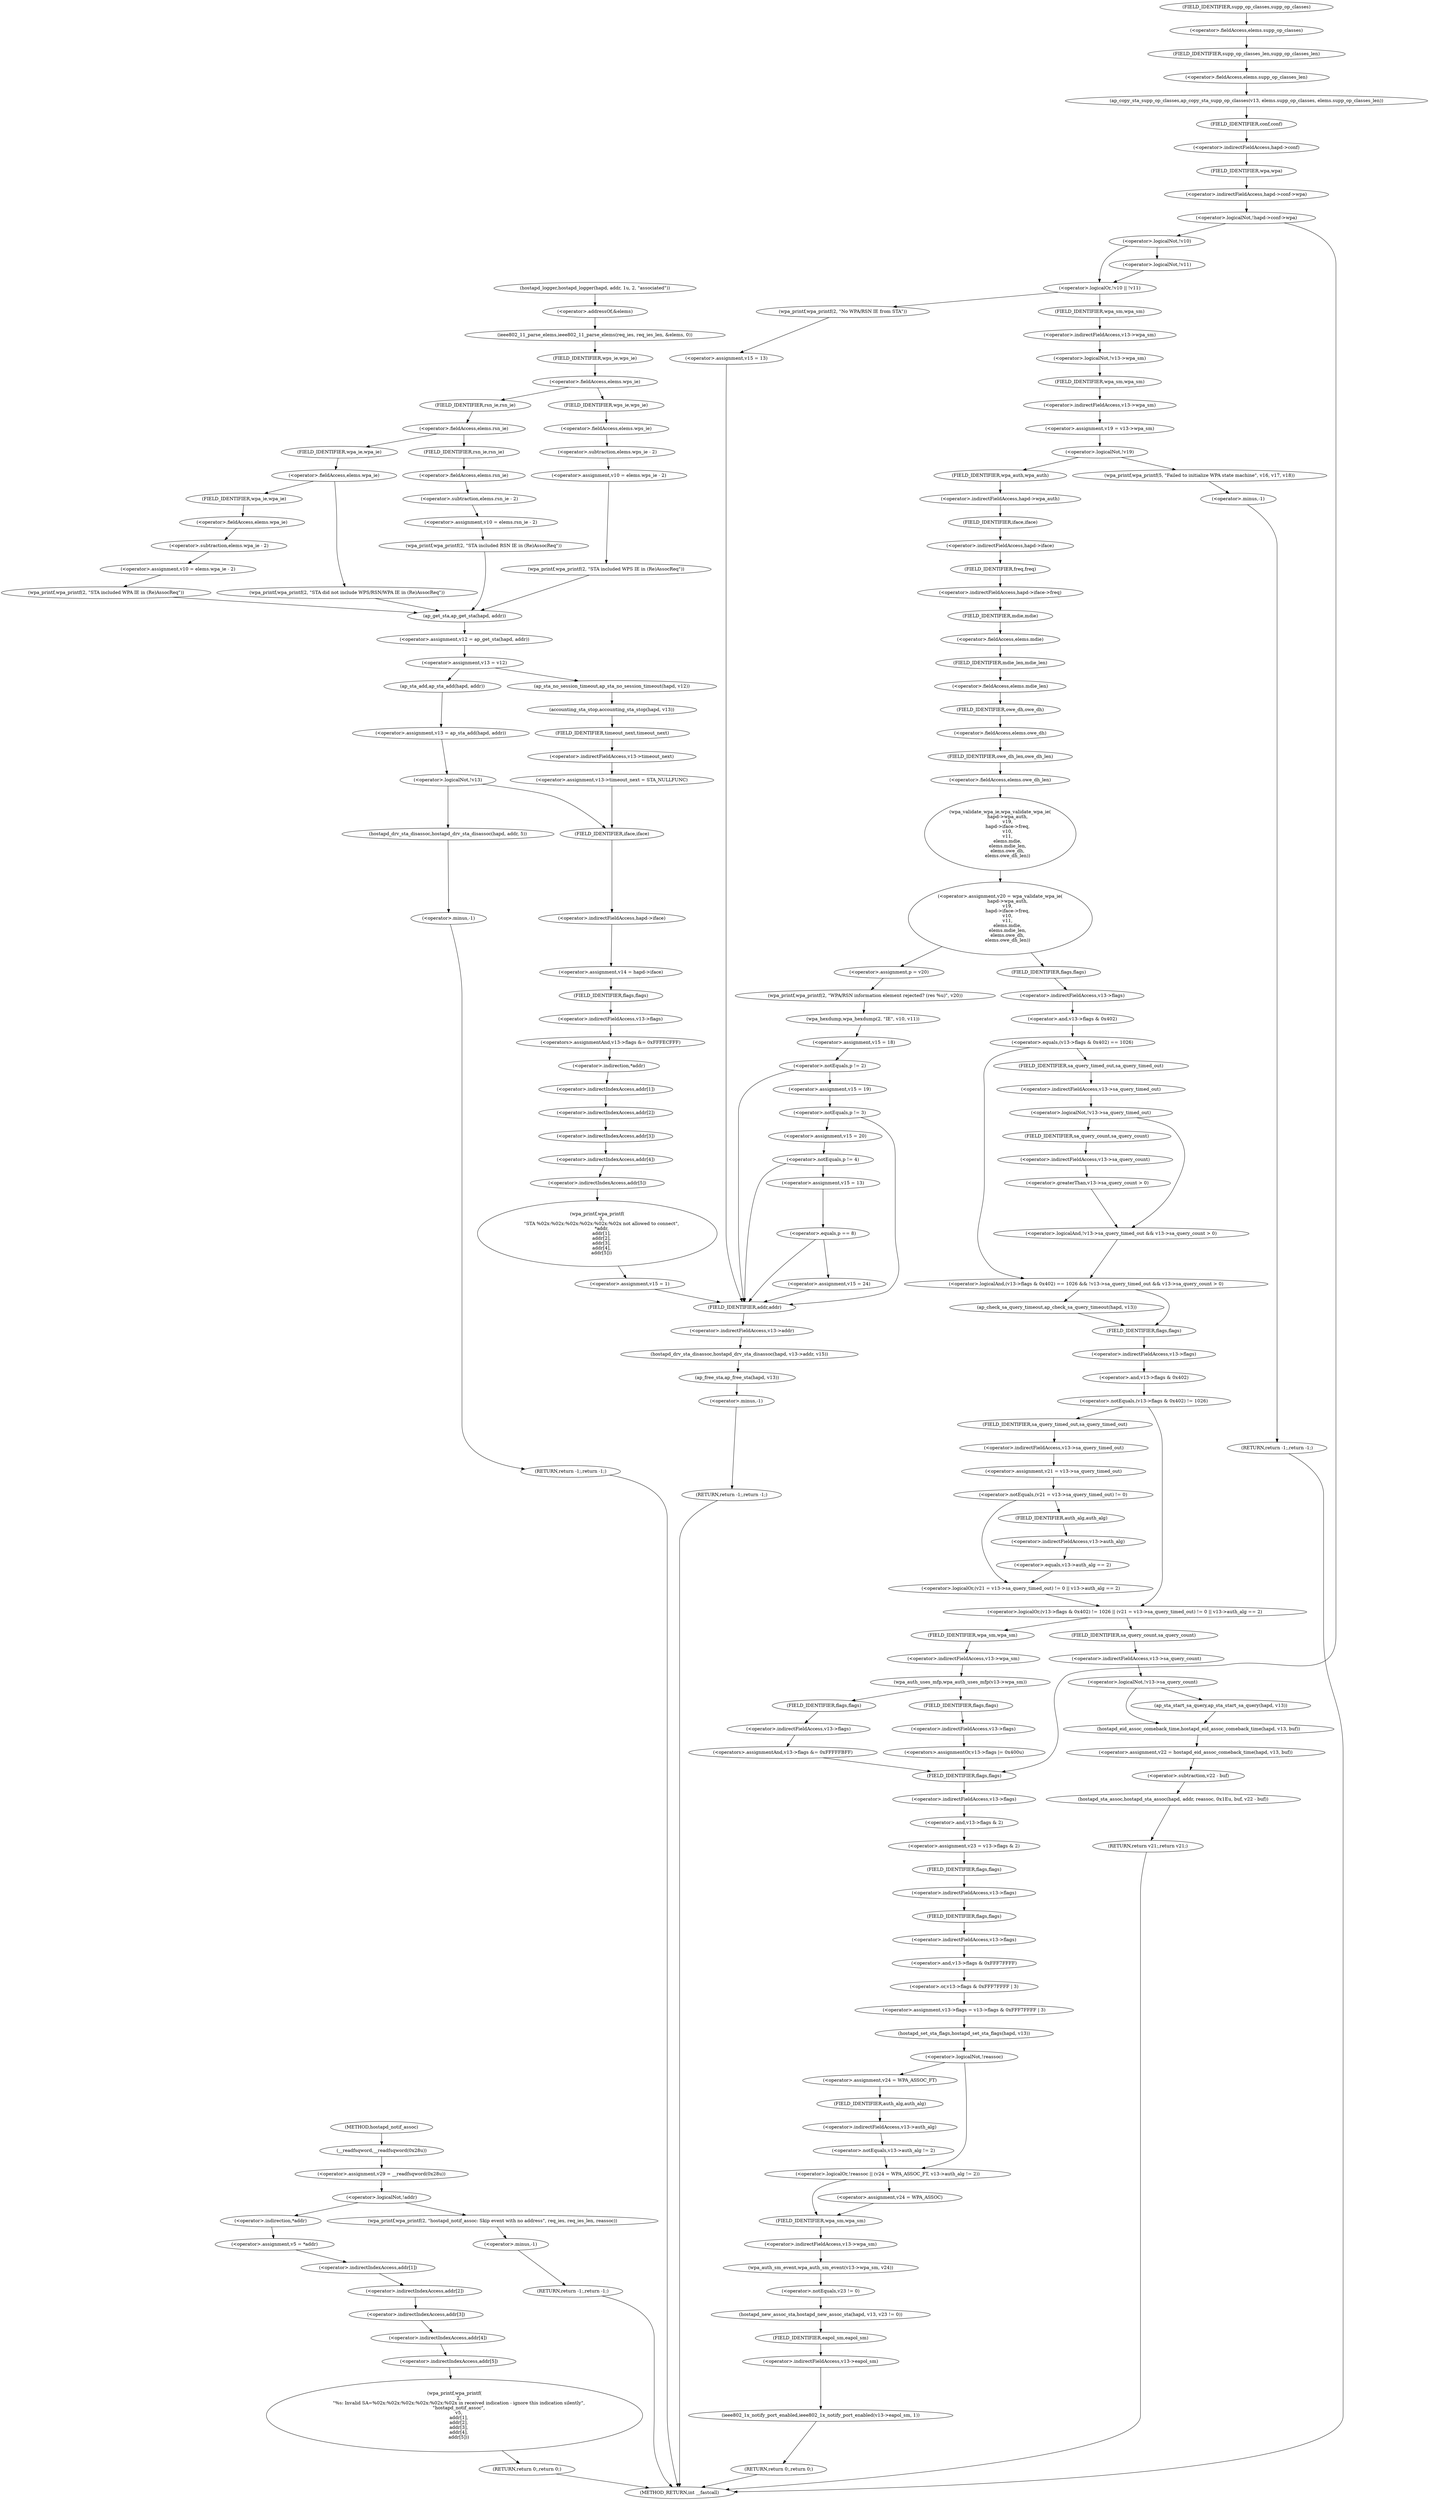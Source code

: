 digraph hostapd_notif_assoc {  
"1000148" [label = "(<operator>.assignment,v29 = __readfsqword(0x28u))" ]
"1000150" [label = "(__readfsqword,__readfsqword(0x28u))" ]
"1000153" [label = "(<operator>.logicalNot,!addr)" ]
"1000156" [label = "(wpa_printf,wpa_printf(2, \"hostapd_notif_assoc: Skip event with no address\", req_ies, req_ies_len, reassoc))" ]
"1000162" [label = "(RETURN,return -1;,return -1;)" ]
"1000163" [label = "(<operator>.minus,-1)" ]
"1000165" [label = "(<operator>.assignment,v5 = *addr)" ]
"1000167" [label = "(<operator>.indirection,*addr)" ]
"1000170" [label = "(wpa_printf,wpa_printf(\n      2,\n      \"%s: Invalid SA=%02x:%02x:%02x:%02x:%02x:%02x in received indication - ignore this indication silently\",\n      \"hostapd_notif_assoc\",\n      v5,\n      addr[1],\n      addr[2],\n      addr[3],\n      addr[4],\n      addr[5]))" ]
"1000175" [label = "(<operator>.indirectIndexAccess,addr[1])" ]
"1000178" [label = "(<operator>.indirectIndexAccess,addr[2])" ]
"1000181" [label = "(<operator>.indirectIndexAccess,addr[3])" ]
"1000184" [label = "(<operator>.indirectIndexAccess,addr[4])" ]
"1000187" [label = "(<operator>.indirectIndexAccess,addr[5])" ]
"1000190" [label = "(RETURN,return 0;,return 0;)" ]
"1000192" [label = "(hostapd_logger,hostapd_logger(hapd, addr, 1u, 2, \"associated\"))" ]
"1000198" [label = "(ieee802_11_parse_elems,ieee802_11_parse_elems(req_ies, req_ies_len, &elems, 0))" ]
"1000201" [label = "(<operator>.addressOf,&elems)" ]
"1000205" [label = "(<operator>.fieldAccess,elems.wps_ie)" ]
"1000207" [label = "(FIELD_IDENTIFIER,wps_ie,wps_ie)" ]
"1000209" [label = "(<operator>.assignment,v10 = elems.wps_ie - 2)" ]
"1000211" [label = "(<operator>.subtraction,elems.wps_ie - 2)" ]
"1000212" [label = "(<operator>.fieldAccess,elems.wps_ie)" ]
"1000214" [label = "(FIELD_IDENTIFIER,wps_ie,wps_ie)" ]
"1000217" [label = "(wpa_printf,wpa_printf(2, \"STA included WPS IE in (Re)AssocReq\"))" ]
"1000222" [label = "(<operator>.fieldAccess,elems.rsn_ie)" ]
"1000224" [label = "(FIELD_IDENTIFIER,rsn_ie,rsn_ie)" ]
"1000226" [label = "(<operator>.assignment,v10 = elems.rsn_ie - 2)" ]
"1000228" [label = "(<operator>.subtraction,elems.rsn_ie - 2)" ]
"1000229" [label = "(<operator>.fieldAccess,elems.rsn_ie)" ]
"1000231" [label = "(FIELD_IDENTIFIER,rsn_ie,rsn_ie)" ]
"1000234" [label = "(wpa_printf,wpa_printf(2, \"STA included RSN IE in (Re)AssocReq\"))" ]
"1000239" [label = "(<operator>.fieldAccess,elems.wpa_ie)" ]
"1000241" [label = "(FIELD_IDENTIFIER,wpa_ie,wpa_ie)" ]
"1000243" [label = "(<operator>.assignment,v10 = elems.wpa_ie - 2)" ]
"1000245" [label = "(<operator>.subtraction,elems.wpa_ie - 2)" ]
"1000246" [label = "(<operator>.fieldAccess,elems.wpa_ie)" ]
"1000248" [label = "(FIELD_IDENTIFIER,wpa_ie,wpa_ie)" ]
"1000251" [label = "(wpa_printf,wpa_printf(2, \"STA included WPA IE in (Re)AssocReq\"))" ]
"1000258" [label = "(wpa_printf,wpa_printf(2, \"STA did not include WPS/RSN/WPA IE in (Re)AssocReq\"))" ]
"1000261" [label = "(<operator>.assignment,v12 = ap_get_sta(hapd, addr))" ]
"1000263" [label = "(ap_get_sta,ap_get_sta(hapd, addr))" ]
"1000266" [label = "(<operator>.assignment,v13 = v12)" ]
"1000272" [label = "(ap_sta_no_session_timeout,ap_sta_no_session_timeout(hapd, v12))" ]
"1000275" [label = "(accounting_sta_stop,accounting_sta_stop(hapd, v13))" ]
"1000278" [label = "(<operator>.assignment,v13->timeout_next = STA_NULLFUNC)" ]
"1000279" [label = "(<operator>.indirectFieldAccess,v13->timeout_next)" ]
"1000281" [label = "(FIELD_IDENTIFIER,timeout_next,timeout_next)" ]
"1000285" [label = "(<operator>.assignment,v13 = ap_sta_add(hapd, addr))" ]
"1000287" [label = "(ap_sta_add,ap_sta_add(hapd, addr))" ]
"1000291" [label = "(<operator>.logicalNot,!v13)" ]
"1000294" [label = "(hostapd_drv_sta_disassoc,hostapd_drv_sta_disassoc(hapd, addr, 5))" ]
"1000298" [label = "(RETURN,return -1;,return -1;)" ]
"1000299" [label = "(<operator>.minus,-1)" ]
"1000301" [label = "(<operator>.assignment,v14 = hapd->iface)" ]
"1000303" [label = "(<operator>.indirectFieldAccess,hapd->iface)" ]
"1000305" [label = "(FIELD_IDENTIFIER,iface,iface)" ]
"1000306" [label = "(<operators>.assignmentAnd,v13->flags &= 0xFFFECFFF)" ]
"1000307" [label = "(<operator>.indirectFieldAccess,v13->flags)" ]
"1000309" [label = "(FIELD_IDENTIFIER,flags,flags)" ]
"1000312" [label = "(wpa_printf,wpa_printf(\n      3,\n      \"STA %02x:%02x:%02x:%02x:%02x:%02x not allowed to connect\",\n      *addr,\n      addr[1],\n      addr[2],\n      addr[3],\n      addr[4],\n      addr[5]))" ]
"1000315" [label = "(<operator>.indirection,*addr)" ]
"1000317" [label = "(<operator>.indirectIndexAccess,addr[1])" ]
"1000320" [label = "(<operator>.indirectIndexAccess,addr[2])" ]
"1000323" [label = "(<operator>.indirectIndexAccess,addr[3])" ]
"1000326" [label = "(<operator>.indirectIndexAccess,addr[4])" ]
"1000329" [label = "(<operator>.indirectIndexAccess,addr[5])" ]
"1000332" [label = "(<operator>.assignment,v15 = 1)" ]
"1000336" [label = "(hostapd_drv_sta_disassoc,hostapd_drv_sta_disassoc(hapd, v13->addr, v15))" ]
"1000338" [label = "(<operator>.indirectFieldAccess,v13->addr)" ]
"1000340" [label = "(FIELD_IDENTIFIER,addr,addr)" ]
"1000342" [label = "(ap_free_sta,ap_free_sta(hapd, v13))" ]
"1000345" [label = "(RETURN,return -1;,return -1;)" ]
"1000346" [label = "(<operator>.minus,-1)" ]
"1000348" [label = "(ap_copy_sta_supp_op_classes,ap_copy_sta_supp_op_classes(v13, elems.supp_op_classes, elems.supp_op_classes_len))" ]
"1000350" [label = "(<operator>.fieldAccess,elems.supp_op_classes)" ]
"1000352" [label = "(FIELD_IDENTIFIER,supp_op_classes,supp_op_classes)" ]
"1000353" [label = "(<operator>.fieldAccess,elems.supp_op_classes_len)" ]
"1000355" [label = "(FIELD_IDENTIFIER,supp_op_classes_len,supp_op_classes_len)" ]
"1000357" [label = "(<operator>.logicalNot,!hapd->conf->wpa)" ]
"1000358" [label = "(<operator>.indirectFieldAccess,hapd->conf->wpa)" ]
"1000359" [label = "(<operator>.indirectFieldAccess,hapd->conf)" ]
"1000361" [label = "(FIELD_IDENTIFIER,conf,conf)" ]
"1000362" [label = "(FIELD_IDENTIFIER,wpa,wpa)" ]
"1000365" [label = "(<operator>.assignment,v23 = v13->flags & 2)" ]
"1000367" [label = "(<operator>.and,v13->flags & 2)" ]
"1000368" [label = "(<operator>.indirectFieldAccess,v13->flags)" ]
"1000370" [label = "(FIELD_IDENTIFIER,flags,flags)" ]
"1000372" [label = "(<operator>.assignment,v13->flags = v13->flags & 0xFFF7FFFF | 3)" ]
"1000373" [label = "(<operator>.indirectFieldAccess,v13->flags)" ]
"1000375" [label = "(FIELD_IDENTIFIER,flags,flags)" ]
"1000376" [label = "(<operator>.or,v13->flags & 0xFFF7FFFF | 3)" ]
"1000377" [label = "(<operator>.and,v13->flags & 0xFFF7FFFF)" ]
"1000378" [label = "(<operator>.indirectFieldAccess,v13->flags)" ]
"1000380" [label = "(FIELD_IDENTIFIER,flags,flags)" ]
"1000383" [label = "(hostapd_set_sta_flags,hostapd_set_sta_flags(hapd, v13))" ]
"1000387" [label = "(<operator>.logicalOr,!reassoc || (v24 = WPA_ASSOC_FT, v13->auth_alg != 2))" ]
"1000388" [label = "(<operator>.logicalNot,!reassoc)" ]
"1000391" [label = "(<operator>.assignment,v24 = WPA_ASSOC_FT)" ]
"1000394" [label = "(<operator>.notEquals,v13->auth_alg != 2)" ]
"1000395" [label = "(<operator>.indirectFieldAccess,v13->auth_alg)" ]
"1000397" [label = "(FIELD_IDENTIFIER,auth_alg,auth_alg)" ]
"1000399" [label = "(<operator>.assignment,v24 = WPA_ASSOC)" ]
"1000402" [label = "(wpa_auth_sm_event,wpa_auth_sm_event(v13->wpa_sm, v24))" ]
"1000403" [label = "(<operator>.indirectFieldAccess,v13->wpa_sm)" ]
"1000405" [label = "(FIELD_IDENTIFIER,wpa_sm,wpa_sm)" ]
"1000407" [label = "(hostapd_new_assoc_sta,hostapd_new_assoc_sta(hapd, v13, v23 != 0))" ]
"1000410" [label = "(<operator>.notEquals,v23 != 0)" ]
"1000413" [label = "(ieee802_1x_notify_port_enabled,ieee802_1x_notify_port_enabled(v13->eapol_sm, 1))" ]
"1000414" [label = "(<operator>.indirectFieldAccess,v13->eapol_sm)" ]
"1000416" [label = "(FIELD_IDENTIFIER,eapol_sm,eapol_sm)" ]
"1000418" [label = "(RETURN,return 0;,return 0;)" ]
"1000421" [label = "(<operator>.logicalOr,!v10 || !v11)" ]
"1000422" [label = "(<operator>.logicalNot,!v10)" ]
"1000424" [label = "(<operator>.logicalNot,!v11)" ]
"1000427" [label = "(wpa_printf,wpa_printf(2, \"No WPA/RSN IE from STA\"))" ]
"1000430" [label = "(<operator>.assignment,v15 = 13)" ]
"1000435" [label = "(<operator>.logicalNot,!v13->wpa_sm)" ]
"1000436" [label = "(<operator>.indirectFieldAccess,v13->wpa_sm)" ]
"1000438" [label = "(FIELD_IDENTIFIER,wpa_sm,wpa_sm)" ]
"1000439" [label = "(<operator>.assignment,v19 = v13->wpa_sm)" ]
"1000441" [label = "(<operator>.indirectFieldAccess,v13->wpa_sm)" ]
"1000443" [label = "(FIELD_IDENTIFIER,wpa_sm,wpa_sm)" ]
"1000445" [label = "(<operator>.logicalNot,!v19)" ]
"1000448" [label = "(wpa_printf,wpa_printf(5, \"Failed to initialize WPA state machine\", v16, v17, v18))" ]
"1000454" [label = "(RETURN,return -1;,return -1;)" ]
"1000455" [label = "(<operator>.minus,-1)" ]
"1000457" [label = "(<operator>.assignment,v20 = wpa_validate_wpa_ie(\n          hapd->wpa_auth,\n          v19,\n          hapd->iface->freq,\n          v10,\n          v11,\n          elems.mdie,\n          elems.mdie_len,\n          elems.owe_dh,\n          elems.owe_dh_len))" ]
"1000459" [label = "(wpa_validate_wpa_ie,wpa_validate_wpa_ie(\n          hapd->wpa_auth,\n          v19,\n          hapd->iface->freq,\n          v10,\n          v11,\n          elems.mdie,\n          elems.mdie_len,\n          elems.owe_dh,\n          elems.owe_dh_len))" ]
"1000460" [label = "(<operator>.indirectFieldAccess,hapd->wpa_auth)" ]
"1000462" [label = "(FIELD_IDENTIFIER,wpa_auth,wpa_auth)" ]
"1000464" [label = "(<operator>.indirectFieldAccess,hapd->iface->freq)" ]
"1000465" [label = "(<operator>.indirectFieldAccess,hapd->iface)" ]
"1000467" [label = "(FIELD_IDENTIFIER,iface,iface)" ]
"1000468" [label = "(FIELD_IDENTIFIER,freq,freq)" ]
"1000471" [label = "(<operator>.fieldAccess,elems.mdie)" ]
"1000473" [label = "(FIELD_IDENTIFIER,mdie,mdie)" ]
"1000474" [label = "(<operator>.fieldAccess,elems.mdie_len)" ]
"1000476" [label = "(FIELD_IDENTIFIER,mdie_len,mdie_len)" ]
"1000477" [label = "(<operator>.fieldAccess,elems.owe_dh)" ]
"1000479" [label = "(FIELD_IDENTIFIER,owe_dh,owe_dh)" ]
"1000480" [label = "(<operator>.fieldAccess,elems.owe_dh_len)" ]
"1000482" [label = "(FIELD_IDENTIFIER,owe_dh_len,owe_dh_len)" ]
"1000486" [label = "(<operator>.assignment,p = v20)" ]
"1000489" [label = "(wpa_printf,wpa_printf(2, \"WPA/RSN information element rejected? (res %u)\", v20))" ]
"1000493" [label = "(wpa_hexdump,wpa_hexdump(2, \"IE\", v10, v11))" ]
"1000498" [label = "(<operator>.assignment,v15 = 18)" ]
"1000502" [label = "(<operator>.notEquals,p != 2)" ]
"1000506" [label = "(<operator>.assignment,v15 = 19)" ]
"1000510" [label = "(<operator>.notEquals,p != 3)" ]
"1000514" [label = "(<operator>.assignment,v15 = 20)" ]
"1000518" [label = "(<operator>.notEquals,p != 4)" ]
"1000522" [label = "(<operator>.assignment,v15 = 13)" ]
"1000526" [label = "(<operator>.equals,p == 8)" ]
"1000529" [label = "(<operator>.assignment,v15 = 24)" ]
"1000534" [label = "(<operator>.logicalAnd,(v13->flags & 0x402) == 1026 && !v13->sa_query_timed_out && v13->sa_query_count > 0)" ]
"1000535" [label = "(<operator>.equals,(v13->flags & 0x402) == 1026)" ]
"1000536" [label = "(<operator>.and,v13->flags & 0x402)" ]
"1000537" [label = "(<operator>.indirectFieldAccess,v13->flags)" ]
"1000539" [label = "(FIELD_IDENTIFIER,flags,flags)" ]
"1000542" [label = "(<operator>.logicalAnd,!v13->sa_query_timed_out && v13->sa_query_count > 0)" ]
"1000543" [label = "(<operator>.logicalNot,!v13->sa_query_timed_out)" ]
"1000544" [label = "(<operator>.indirectFieldAccess,v13->sa_query_timed_out)" ]
"1000546" [label = "(FIELD_IDENTIFIER,sa_query_timed_out,sa_query_timed_out)" ]
"1000547" [label = "(<operator>.greaterThan,v13->sa_query_count > 0)" ]
"1000548" [label = "(<operator>.indirectFieldAccess,v13->sa_query_count)" ]
"1000550" [label = "(FIELD_IDENTIFIER,sa_query_count,sa_query_count)" ]
"1000552" [label = "(ap_check_sa_query_timeout,ap_check_sa_query_timeout(hapd, v13))" ]
"1000556" [label = "(<operator>.logicalOr,(v13->flags & 0x402) != 1026 || (v21 = v13->sa_query_timed_out) != 0 || v13->auth_alg == 2)" ]
"1000557" [label = "(<operator>.notEquals,(v13->flags & 0x402) != 1026)" ]
"1000558" [label = "(<operator>.and,v13->flags & 0x402)" ]
"1000559" [label = "(<operator>.indirectFieldAccess,v13->flags)" ]
"1000561" [label = "(FIELD_IDENTIFIER,flags,flags)" ]
"1000564" [label = "(<operator>.logicalOr,(v21 = v13->sa_query_timed_out) != 0 || v13->auth_alg == 2)" ]
"1000565" [label = "(<operator>.notEquals,(v21 = v13->sa_query_timed_out) != 0)" ]
"1000566" [label = "(<operator>.assignment,v21 = v13->sa_query_timed_out)" ]
"1000568" [label = "(<operator>.indirectFieldAccess,v13->sa_query_timed_out)" ]
"1000570" [label = "(FIELD_IDENTIFIER,sa_query_timed_out,sa_query_timed_out)" ]
"1000572" [label = "(<operator>.equals,v13->auth_alg == 2)" ]
"1000573" [label = "(<operator>.indirectFieldAccess,v13->auth_alg)" ]
"1000575" [label = "(FIELD_IDENTIFIER,auth_alg,auth_alg)" ]
"1000579" [label = "(wpa_auth_uses_mfp,wpa_auth_uses_mfp(v13->wpa_sm))" ]
"1000580" [label = "(<operator>.indirectFieldAccess,v13->wpa_sm)" ]
"1000582" [label = "(FIELD_IDENTIFIER,wpa_sm,wpa_sm)" ]
"1000583" [label = "(<operators>.assignmentOr,v13->flags |= 0x400u)" ]
"1000584" [label = "(<operator>.indirectFieldAccess,v13->flags)" ]
"1000586" [label = "(FIELD_IDENTIFIER,flags,flags)" ]
"1000589" [label = "(<operators>.assignmentAnd,v13->flags &= 0xFFFFFBFF)" ]
"1000590" [label = "(<operator>.indirectFieldAccess,v13->flags)" ]
"1000592" [label = "(FIELD_IDENTIFIER,flags,flags)" ]
"1000596" [label = "(<operator>.logicalNot,!v13->sa_query_count)" ]
"1000597" [label = "(<operator>.indirectFieldAccess,v13->sa_query_count)" ]
"1000599" [label = "(FIELD_IDENTIFIER,sa_query_count,sa_query_count)" ]
"1000600" [label = "(ap_sta_start_sa_query,ap_sta_start_sa_query(hapd, v13))" ]
"1000603" [label = "(<operator>.assignment,v22 = hostapd_eid_assoc_comeback_time(hapd, v13, buf))" ]
"1000605" [label = "(hostapd_eid_assoc_comeback_time,hostapd_eid_assoc_comeback_time(hapd, v13, buf))" ]
"1000609" [label = "(hostapd_sta_assoc,hostapd_sta_assoc(hapd, addr, reassoc, 0x1Eu, buf, v22 - buf))" ]
"1000615" [label = "(<operator>.subtraction,v22 - buf)" ]
"1000618" [label = "(RETURN,return v21;,return v21;)" ]
"1000121" [label = "(METHOD,hostapd_notif_assoc)" ]
"1000620" [label = "(METHOD_RETURN,int __fastcall)" ]
  "1000148" -> "1000153" 
  "1000150" -> "1000148" 
  "1000153" -> "1000156" 
  "1000153" -> "1000167" 
  "1000156" -> "1000163" 
  "1000162" -> "1000620" 
  "1000163" -> "1000162" 
  "1000165" -> "1000175" 
  "1000167" -> "1000165" 
  "1000170" -> "1000190" 
  "1000175" -> "1000178" 
  "1000178" -> "1000181" 
  "1000181" -> "1000184" 
  "1000184" -> "1000187" 
  "1000187" -> "1000170" 
  "1000190" -> "1000620" 
  "1000192" -> "1000201" 
  "1000198" -> "1000207" 
  "1000201" -> "1000198" 
  "1000205" -> "1000214" 
  "1000205" -> "1000224" 
  "1000207" -> "1000205" 
  "1000209" -> "1000217" 
  "1000211" -> "1000209" 
  "1000212" -> "1000211" 
  "1000214" -> "1000212" 
  "1000217" -> "1000263" 
  "1000222" -> "1000231" 
  "1000222" -> "1000241" 
  "1000224" -> "1000222" 
  "1000226" -> "1000234" 
  "1000228" -> "1000226" 
  "1000229" -> "1000228" 
  "1000231" -> "1000229" 
  "1000234" -> "1000263" 
  "1000239" -> "1000248" 
  "1000239" -> "1000258" 
  "1000241" -> "1000239" 
  "1000243" -> "1000251" 
  "1000245" -> "1000243" 
  "1000246" -> "1000245" 
  "1000248" -> "1000246" 
  "1000251" -> "1000263" 
  "1000258" -> "1000263" 
  "1000261" -> "1000266" 
  "1000263" -> "1000261" 
  "1000266" -> "1000272" 
  "1000266" -> "1000287" 
  "1000272" -> "1000275" 
  "1000275" -> "1000281" 
  "1000278" -> "1000305" 
  "1000279" -> "1000278" 
  "1000281" -> "1000279" 
  "1000285" -> "1000291" 
  "1000287" -> "1000285" 
  "1000291" -> "1000294" 
  "1000291" -> "1000305" 
  "1000294" -> "1000299" 
  "1000298" -> "1000620" 
  "1000299" -> "1000298" 
  "1000301" -> "1000309" 
  "1000303" -> "1000301" 
  "1000305" -> "1000303" 
  "1000306" -> "1000315" 
  "1000307" -> "1000306" 
  "1000309" -> "1000307" 
  "1000312" -> "1000332" 
  "1000315" -> "1000317" 
  "1000317" -> "1000320" 
  "1000320" -> "1000323" 
  "1000323" -> "1000326" 
  "1000326" -> "1000329" 
  "1000329" -> "1000312" 
  "1000332" -> "1000340" 
  "1000336" -> "1000342" 
  "1000338" -> "1000336" 
  "1000340" -> "1000338" 
  "1000342" -> "1000346" 
  "1000345" -> "1000620" 
  "1000346" -> "1000345" 
  "1000348" -> "1000361" 
  "1000350" -> "1000355" 
  "1000352" -> "1000350" 
  "1000353" -> "1000348" 
  "1000355" -> "1000353" 
  "1000357" -> "1000370" 
  "1000357" -> "1000422" 
  "1000358" -> "1000357" 
  "1000359" -> "1000362" 
  "1000361" -> "1000359" 
  "1000362" -> "1000358" 
  "1000365" -> "1000375" 
  "1000367" -> "1000365" 
  "1000368" -> "1000367" 
  "1000370" -> "1000368" 
  "1000372" -> "1000383" 
  "1000373" -> "1000380" 
  "1000375" -> "1000373" 
  "1000376" -> "1000372" 
  "1000377" -> "1000376" 
  "1000378" -> "1000377" 
  "1000380" -> "1000378" 
  "1000383" -> "1000388" 
  "1000387" -> "1000399" 
  "1000387" -> "1000405" 
  "1000388" -> "1000387" 
  "1000388" -> "1000391" 
  "1000391" -> "1000397" 
  "1000394" -> "1000387" 
  "1000395" -> "1000394" 
  "1000397" -> "1000395" 
  "1000399" -> "1000405" 
  "1000402" -> "1000410" 
  "1000403" -> "1000402" 
  "1000405" -> "1000403" 
  "1000407" -> "1000416" 
  "1000410" -> "1000407" 
  "1000413" -> "1000418" 
  "1000414" -> "1000413" 
  "1000416" -> "1000414" 
  "1000418" -> "1000620" 
  "1000421" -> "1000427" 
  "1000421" -> "1000438" 
  "1000422" -> "1000421" 
  "1000422" -> "1000424" 
  "1000424" -> "1000421" 
  "1000427" -> "1000430" 
  "1000430" -> "1000340" 
  "1000435" -> "1000443" 
  "1000436" -> "1000435" 
  "1000438" -> "1000436" 
  "1000439" -> "1000445" 
  "1000441" -> "1000439" 
  "1000443" -> "1000441" 
  "1000445" -> "1000448" 
  "1000445" -> "1000462" 
  "1000448" -> "1000455" 
  "1000454" -> "1000620" 
  "1000455" -> "1000454" 
  "1000457" -> "1000486" 
  "1000457" -> "1000539" 
  "1000459" -> "1000457" 
  "1000460" -> "1000467" 
  "1000462" -> "1000460" 
  "1000464" -> "1000473" 
  "1000465" -> "1000468" 
  "1000467" -> "1000465" 
  "1000468" -> "1000464" 
  "1000471" -> "1000476" 
  "1000473" -> "1000471" 
  "1000474" -> "1000479" 
  "1000476" -> "1000474" 
  "1000477" -> "1000482" 
  "1000479" -> "1000477" 
  "1000480" -> "1000459" 
  "1000482" -> "1000480" 
  "1000486" -> "1000489" 
  "1000489" -> "1000493" 
  "1000493" -> "1000498" 
  "1000498" -> "1000502" 
  "1000502" -> "1000506" 
  "1000502" -> "1000340" 
  "1000506" -> "1000510" 
  "1000510" -> "1000514" 
  "1000510" -> "1000340" 
  "1000514" -> "1000518" 
  "1000518" -> "1000522" 
  "1000518" -> "1000340" 
  "1000522" -> "1000526" 
  "1000526" -> "1000529" 
  "1000526" -> "1000340" 
  "1000529" -> "1000340" 
  "1000534" -> "1000552" 
  "1000534" -> "1000561" 
  "1000535" -> "1000534" 
  "1000535" -> "1000546" 
  "1000536" -> "1000535" 
  "1000537" -> "1000536" 
  "1000539" -> "1000537" 
  "1000542" -> "1000534" 
  "1000543" -> "1000542" 
  "1000543" -> "1000550" 
  "1000544" -> "1000543" 
  "1000546" -> "1000544" 
  "1000547" -> "1000542" 
  "1000548" -> "1000547" 
  "1000550" -> "1000548" 
  "1000552" -> "1000561" 
  "1000556" -> "1000582" 
  "1000556" -> "1000599" 
  "1000557" -> "1000556" 
  "1000557" -> "1000570" 
  "1000558" -> "1000557" 
  "1000559" -> "1000558" 
  "1000561" -> "1000559" 
  "1000564" -> "1000556" 
  "1000565" -> "1000564" 
  "1000565" -> "1000575" 
  "1000566" -> "1000565" 
  "1000568" -> "1000566" 
  "1000570" -> "1000568" 
  "1000572" -> "1000564" 
  "1000573" -> "1000572" 
  "1000575" -> "1000573" 
  "1000579" -> "1000586" 
  "1000579" -> "1000592" 
  "1000580" -> "1000579" 
  "1000582" -> "1000580" 
  "1000583" -> "1000370" 
  "1000584" -> "1000583" 
  "1000586" -> "1000584" 
  "1000589" -> "1000370" 
  "1000590" -> "1000589" 
  "1000592" -> "1000590" 
  "1000596" -> "1000600" 
  "1000596" -> "1000605" 
  "1000597" -> "1000596" 
  "1000599" -> "1000597" 
  "1000600" -> "1000605" 
  "1000603" -> "1000615" 
  "1000605" -> "1000603" 
  "1000609" -> "1000618" 
  "1000615" -> "1000609" 
  "1000618" -> "1000620" 
  "1000121" -> "1000150" 
}

